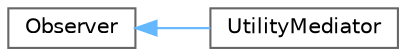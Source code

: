 digraph "Graphical Class Hierarchy"
{
 // LATEX_PDF_SIZE
  bgcolor="transparent";
  edge [fontname=Helvetica,fontsize=10,labelfontname=Helvetica,labelfontsize=10];
  node [fontname=Helvetica,fontsize=10,shape=box,height=0.2,width=0.4];
  rankdir="LR";
  Node0 [id="Node000000",label="Observer",height=0.2,width=0.4,color="grey40", fillcolor="white", style="filled",URL="$classObserver.html",tooltip="Interface for objects that need to be notified of changes in resource types and quantities."];
  Node0 -> Node1 [id="edge23_Node000000_Node000001",dir="back",color="steelblue1",style="solid",tooltip=" "];
  Node1 [id="Node000001",label="UtilityMediator",height=0.2,width=0.4,color="grey40", fillcolor="white", style="filled",URL="$classUtilityMediator.html",tooltip="A class that manages resource distribution for utilities."];
}
